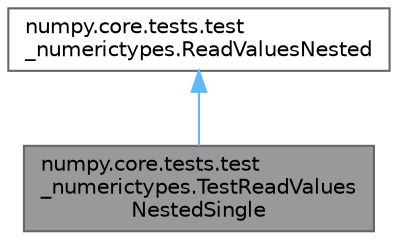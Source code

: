 digraph "numpy.core.tests.test_numerictypes.TestReadValuesNestedSingle"
{
 // LATEX_PDF_SIZE
  bgcolor="transparent";
  edge [fontname=Helvetica,fontsize=10,labelfontname=Helvetica,labelfontsize=10];
  node [fontname=Helvetica,fontsize=10,shape=box,height=0.2,width=0.4];
  Node1 [id="Node000001",label="numpy.core.tests.test\l_numerictypes.TestReadValues\lNestedSingle",height=0.2,width=0.4,color="gray40", fillcolor="grey60", style="filled", fontcolor="black",tooltip=" "];
  Node2 -> Node1 [id="edge2_Node000001_Node000002",dir="back",color="steelblue1",style="solid",tooltip=" "];
  Node2 [id="Node000002",label="numpy.core.tests.test\l_numerictypes.ReadValuesNested",height=0.2,width=0.4,color="gray40", fillcolor="white", style="filled",URL="$dd/dcd/classnumpy_1_1core_1_1tests_1_1test__numerictypes_1_1ReadValuesNested.html",tooltip=" "];
}

